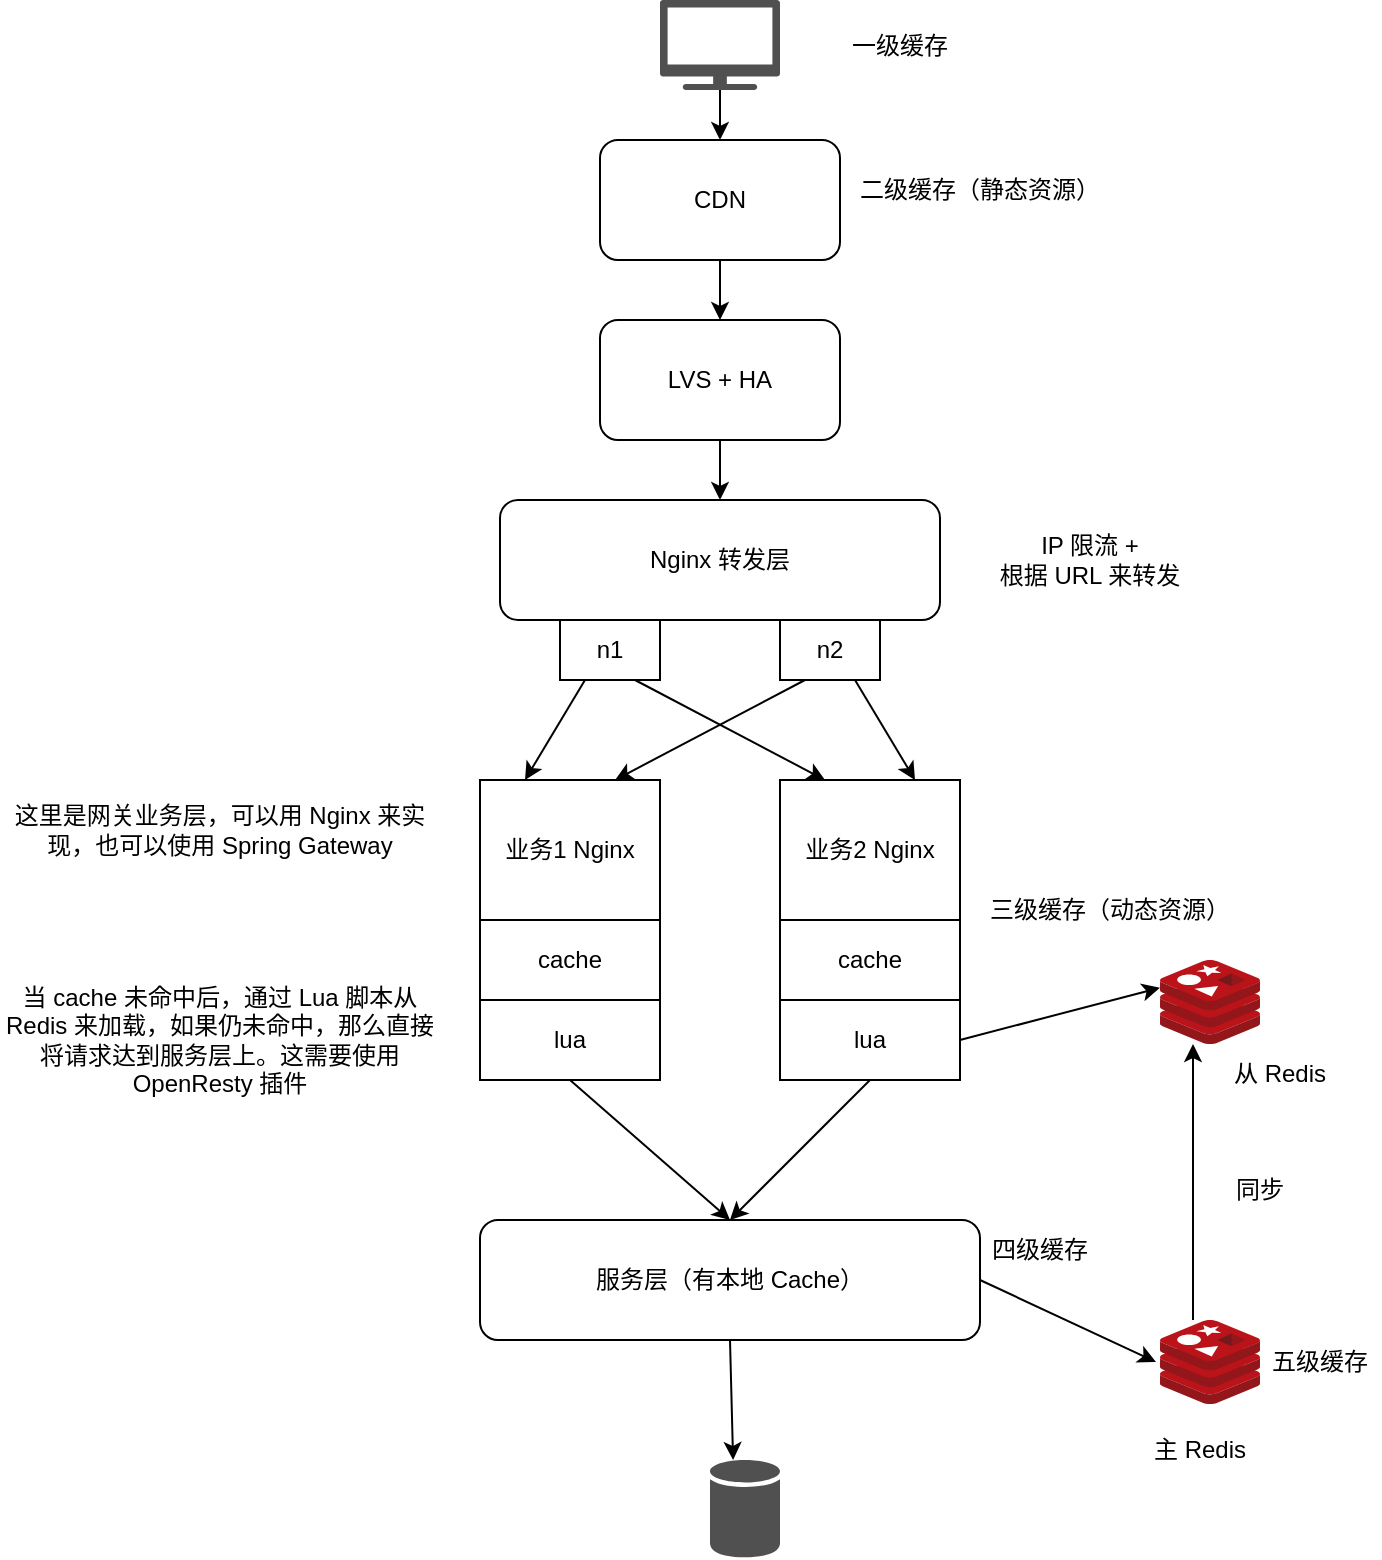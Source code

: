 <mxfile version="22.1.11" type="device">
  <diagram name="第 1 页" id="nRQ7nzbTvbHtmfxt0QZG">
    <mxGraphModel dx="1292" dy="855" grid="1" gridSize="10" guides="1" tooltips="1" connect="1" arrows="1" fold="1" page="1" pageScale="1" pageWidth="827" pageHeight="1169" math="0" shadow="0">
      <root>
        <mxCell id="0" />
        <mxCell id="1" parent="0" />
        <mxCell id="HxAb39GyFj67bqpYNBMt-9" style="rounded=0;orthogonalLoop=1;jettySize=auto;html=1;entryX=0.5;entryY=0;entryDx=0;entryDy=0;" edge="1" parent="1" source="HxAb39GyFj67bqpYNBMt-2" target="HxAb39GyFj67bqpYNBMt-3">
          <mxGeometry relative="1" as="geometry" />
        </mxCell>
        <mxCell id="HxAb39GyFj67bqpYNBMt-2" value="" style="sketch=0;pointerEvents=1;shadow=0;dashed=0;html=1;strokeColor=none;fillColor=#505050;labelPosition=center;verticalLabelPosition=bottom;verticalAlign=top;outlineConnect=0;align=center;shape=mxgraph.office.devices.tv;points=[[0,0.33,0,0,0],[0,0.67,0,0,0],[0.33,0,0,0,0],[0.33,1,0,0,0],[0.67,0,0,0,0],[0.67,1,0,0,0],[1,0.33,0,0,0],[1,0.67,0,0,0]];" vertex="1" parent="1">
          <mxGeometry x="360" y="90" width="60" height="45" as="geometry" />
        </mxCell>
        <mxCell id="HxAb39GyFj67bqpYNBMt-10" style="rounded=0;orthogonalLoop=1;jettySize=auto;html=1;exitX=0.5;exitY=1;exitDx=0;exitDy=0;entryX=0.5;entryY=0;entryDx=0;entryDy=0;" edge="1" parent="1" source="HxAb39GyFj67bqpYNBMt-3" target="HxAb39GyFj67bqpYNBMt-4">
          <mxGeometry relative="1" as="geometry" />
        </mxCell>
        <mxCell id="HxAb39GyFj67bqpYNBMt-3" value="CDN" style="rounded=1;whiteSpace=wrap;html=1;" vertex="1" parent="1">
          <mxGeometry x="330" y="160" width="120" height="60" as="geometry" />
        </mxCell>
        <mxCell id="HxAb39GyFj67bqpYNBMt-11" style="rounded=0;orthogonalLoop=1;jettySize=auto;html=1;exitX=0.5;exitY=1;exitDx=0;exitDy=0;entryX=0.5;entryY=0;entryDx=0;entryDy=0;" edge="1" parent="1" source="HxAb39GyFj67bqpYNBMt-4" target="HxAb39GyFj67bqpYNBMt-6">
          <mxGeometry relative="1" as="geometry" />
        </mxCell>
        <mxCell id="HxAb39GyFj67bqpYNBMt-4" value="LVS + HA" style="rounded=1;whiteSpace=wrap;html=1;" vertex="1" parent="1">
          <mxGeometry x="330" y="250" width="120" height="60" as="geometry" />
        </mxCell>
        <mxCell id="HxAb39GyFj67bqpYNBMt-6" value="Nginx 转发层" style="rounded=1;whiteSpace=wrap;html=1;" vertex="1" parent="1">
          <mxGeometry x="280" y="340" width="220" height="60" as="geometry" />
        </mxCell>
        <mxCell id="HxAb39GyFj67bqpYNBMt-8" value="IP 限流 +&lt;br&gt;根据 URL 来转发" style="text;html=1;strokeColor=none;fillColor=none;align=center;verticalAlign=middle;whiteSpace=wrap;rounded=0;" vertex="1" parent="1">
          <mxGeometry x="500" y="355" width="150" height="30" as="geometry" />
        </mxCell>
        <mxCell id="HxAb39GyFj67bqpYNBMt-16" style="rounded=0;orthogonalLoop=1;jettySize=auto;html=1;exitX=0.25;exitY=1;exitDx=0;exitDy=0;entryX=0.25;entryY=0;entryDx=0;entryDy=0;" edge="1" parent="1" source="HxAb39GyFj67bqpYNBMt-12" target="HxAb39GyFj67bqpYNBMt-14">
          <mxGeometry relative="1" as="geometry" />
        </mxCell>
        <mxCell id="HxAb39GyFj67bqpYNBMt-17" style="rounded=0;orthogonalLoop=1;jettySize=auto;html=1;exitX=0.75;exitY=1;exitDx=0;exitDy=0;entryX=0.25;entryY=0;entryDx=0;entryDy=0;" edge="1" parent="1" source="HxAb39GyFj67bqpYNBMt-12" target="HxAb39GyFj67bqpYNBMt-15">
          <mxGeometry relative="1" as="geometry" />
        </mxCell>
        <mxCell id="HxAb39GyFj67bqpYNBMt-12" value="n1" style="rounded=0;whiteSpace=wrap;html=1;" vertex="1" parent="1">
          <mxGeometry x="310" y="400" width="50" height="30" as="geometry" />
        </mxCell>
        <mxCell id="HxAb39GyFj67bqpYNBMt-18" style="rounded=0;orthogonalLoop=1;jettySize=auto;html=1;exitX=0.25;exitY=1;exitDx=0;exitDy=0;entryX=0.75;entryY=0;entryDx=0;entryDy=0;" edge="1" parent="1" source="HxAb39GyFj67bqpYNBMt-13" target="HxAb39GyFj67bqpYNBMt-14">
          <mxGeometry relative="1" as="geometry" />
        </mxCell>
        <mxCell id="HxAb39GyFj67bqpYNBMt-19" style="rounded=0;orthogonalLoop=1;jettySize=auto;html=1;exitX=0.75;exitY=1;exitDx=0;exitDy=0;entryX=0.75;entryY=0;entryDx=0;entryDy=0;" edge="1" parent="1" source="HxAb39GyFj67bqpYNBMt-13" target="HxAb39GyFj67bqpYNBMt-15">
          <mxGeometry relative="1" as="geometry" />
        </mxCell>
        <mxCell id="HxAb39GyFj67bqpYNBMt-13" value="n2" style="rounded=0;whiteSpace=wrap;html=1;" vertex="1" parent="1">
          <mxGeometry x="420" y="400" width="50" height="30" as="geometry" />
        </mxCell>
        <mxCell id="HxAb39GyFj67bqpYNBMt-14" value="业务1 Nginx" style="rounded=0;whiteSpace=wrap;html=1;" vertex="1" parent="1">
          <mxGeometry x="270" y="480" width="90" height="70" as="geometry" />
        </mxCell>
        <mxCell id="HxAb39GyFj67bqpYNBMt-15" value="业务2 Nginx" style="rounded=0;whiteSpace=wrap;html=1;" vertex="1" parent="1">
          <mxGeometry x="420" y="480" width="90" height="70" as="geometry" />
        </mxCell>
        <mxCell id="HxAb39GyFj67bqpYNBMt-20" value="cache" style="rounded=0;whiteSpace=wrap;html=1;" vertex="1" parent="1">
          <mxGeometry x="420" y="550" width="90" height="40" as="geometry" />
        </mxCell>
        <mxCell id="HxAb39GyFj67bqpYNBMt-36" style="rounded=0;orthogonalLoop=1;jettySize=auto;html=1;exitX=0.5;exitY=1;exitDx=0;exitDy=0;entryX=0.5;entryY=0;entryDx=0;entryDy=0;" edge="1" parent="1" source="HxAb39GyFj67bqpYNBMt-21" target="HxAb39GyFj67bqpYNBMt-26">
          <mxGeometry relative="1" as="geometry">
            <mxPoint x="400" y="700" as="targetPoint" />
          </mxGeometry>
        </mxCell>
        <mxCell id="HxAb39GyFj67bqpYNBMt-21" value="lua" style="rounded=0;whiteSpace=wrap;html=1;" vertex="1" parent="1">
          <mxGeometry x="420" y="590" width="90" height="40" as="geometry" />
        </mxCell>
        <mxCell id="HxAb39GyFj67bqpYNBMt-22" value="cache" style="rounded=0;whiteSpace=wrap;html=1;" vertex="1" parent="1">
          <mxGeometry x="270" y="550" width="90" height="40" as="geometry" />
        </mxCell>
        <mxCell id="HxAb39GyFj67bqpYNBMt-35" style="rounded=0;orthogonalLoop=1;jettySize=auto;html=1;exitX=0.5;exitY=1;exitDx=0;exitDy=0;entryX=0.5;entryY=0;entryDx=0;entryDy=0;" edge="1" parent="1" source="HxAb39GyFj67bqpYNBMt-23" target="HxAb39GyFj67bqpYNBMt-26">
          <mxGeometry relative="1" as="geometry" />
        </mxCell>
        <mxCell id="HxAb39GyFj67bqpYNBMt-23" value="lua" style="rounded=0;whiteSpace=wrap;html=1;" vertex="1" parent="1">
          <mxGeometry x="270" y="590" width="90" height="40" as="geometry" />
        </mxCell>
        <mxCell id="HxAb39GyFj67bqpYNBMt-24" value="" style="image;sketch=0;aspect=fixed;html=1;points=[[0,0.33,0,0,0],[0,0.67,0,0,0],[0.33,0,0,0,0],[0.33,1,0,0,0],[0.67,0,0,0,0],[0.67,1,0,0,0],[1,0.33,0,0,0],[1,0.67,0,0,0]];align=center;fontSize=12;image=img/lib/mscae/Cache_Redis_Product.svg;" vertex="1" parent="1">
          <mxGeometry x="610" y="570" width="50" height="42" as="geometry" />
        </mxCell>
        <mxCell id="HxAb39GyFj67bqpYNBMt-25" style="rounded=0;orthogonalLoop=1;jettySize=auto;html=1;exitX=1;exitY=0.5;exitDx=0;exitDy=0;entryX=0;entryY=0.33;entryDx=0;entryDy=0;entryPerimeter=0;" edge="1" parent="1" source="HxAb39GyFj67bqpYNBMt-21" target="HxAb39GyFj67bqpYNBMt-24">
          <mxGeometry relative="1" as="geometry" />
        </mxCell>
        <mxCell id="HxAb39GyFj67bqpYNBMt-26" value="服务层（有本地 Cache）" style="rounded=1;whiteSpace=wrap;html=1;" vertex="1" parent="1">
          <mxGeometry x="270" y="700" width="250" height="60" as="geometry" />
        </mxCell>
        <mxCell id="HxAb39GyFj67bqpYNBMt-27" value="" style="image;sketch=0;aspect=fixed;html=1;points=[[0,0.33,0,0,0],[0,0.67,0,0,0],[0.33,0,0,0,0],[0.33,1,0,0,0],[0.67,0,0,0,0],[0.67,1,0,0,0],[1,0.33,0,0,0],[1,0.67,0,0,0]];align=center;fontSize=12;image=img/lib/mscae/Cache_Redis_Product.svg;" vertex="1" parent="1">
          <mxGeometry x="610" y="750" width="50" height="42" as="geometry" />
        </mxCell>
        <mxCell id="HxAb39GyFj67bqpYNBMt-28" style="rounded=0;orthogonalLoop=1;jettySize=auto;html=1;exitX=1;exitY=0.5;exitDx=0;exitDy=0;entryX=-0.04;entryY=0.5;entryDx=0;entryDy=0;entryPerimeter=0;" edge="1" parent="1" source="HxAb39GyFj67bqpYNBMt-26" target="HxAb39GyFj67bqpYNBMt-27">
          <mxGeometry relative="1" as="geometry" />
        </mxCell>
        <mxCell id="HxAb39GyFj67bqpYNBMt-29" style="rounded=0;orthogonalLoop=1;jettySize=auto;html=1;exitX=0.33;exitY=0;exitDx=0;exitDy=0;exitPerimeter=0;entryX=0.33;entryY=1;entryDx=0;entryDy=0;entryPerimeter=0;" edge="1" parent="1" source="HxAb39GyFj67bqpYNBMt-27" target="HxAb39GyFj67bqpYNBMt-24">
          <mxGeometry relative="1" as="geometry" />
        </mxCell>
        <mxCell id="HxAb39GyFj67bqpYNBMt-30" value="主 Redis" style="text;html=1;strokeColor=none;fillColor=none;align=center;verticalAlign=middle;whiteSpace=wrap;rounded=0;" vertex="1" parent="1">
          <mxGeometry x="600" y="800" width="60" height="30" as="geometry" />
        </mxCell>
        <mxCell id="HxAb39GyFj67bqpYNBMt-31" value="从 Redis" style="text;html=1;strokeColor=none;fillColor=none;align=center;verticalAlign=middle;whiteSpace=wrap;rounded=0;" vertex="1" parent="1">
          <mxGeometry x="640" y="612" width="60" height="30" as="geometry" />
        </mxCell>
        <mxCell id="HxAb39GyFj67bqpYNBMt-32" value="同步" style="text;html=1;strokeColor=none;fillColor=none;align=center;verticalAlign=middle;whiteSpace=wrap;rounded=0;" vertex="1" parent="1">
          <mxGeometry x="630" y="670" width="60" height="30" as="geometry" />
        </mxCell>
        <mxCell id="HxAb39GyFj67bqpYNBMt-33" value="" style="sketch=0;shadow=0;dashed=0;html=1;strokeColor=none;fillColor=#505050;labelPosition=center;verticalLabelPosition=bottom;verticalAlign=top;outlineConnect=0;align=center;shape=mxgraph.office.databases.database;points=[[0,0.33,0,0,0],[0,0.67,0,0,0],[0.33,0,0,0,0],[0.33,1,0,0,0],[0.67,0,0,0,0],[0.67,1,0,0,0],[1,0.33,0,0,0],[1,0.67,0,0,0]];" vertex="1" parent="1">
          <mxGeometry x="385" y="820" width="35" height="49" as="geometry" />
        </mxCell>
        <mxCell id="HxAb39GyFj67bqpYNBMt-34" style="rounded=0;orthogonalLoop=1;jettySize=auto;html=1;exitX=0.5;exitY=1;exitDx=0;exitDy=0;entryX=0.33;entryY=0;entryDx=0;entryDy=0;entryPerimeter=0;" edge="1" parent="1" source="HxAb39GyFj67bqpYNBMt-26" target="HxAb39GyFj67bqpYNBMt-33">
          <mxGeometry relative="1" as="geometry" />
        </mxCell>
        <mxCell id="HxAb39GyFj67bqpYNBMt-38" value="一级缓存" style="text;html=1;strokeColor=none;fillColor=none;align=center;verticalAlign=middle;whiteSpace=wrap;rounded=0;" vertex="1" parent="1">
          <mxGeometry x="450" y="97.5" width="60" height="30" as="geometry" />
        </mxCell>
        <mxCell id="HxAb39GyFj67bqpYNBMt-39" value="二级缓存（静态资源）" style="text;html=1;strokeColor=none;fillColor=none;align=center;verticalAlign=middle;whiteSpace=wrap;rounded=0;" vertex="1" parent="1">
          <mxGeometry x="450" y="170" width="140" height="30" as="geometry" />
        </mxCell>
        <mxCell id="HxAb39GyFj67bqpYNBMt-40" value="当 cache 未命中后，通过 Lua 脚本从 Redis 来加载，如果仍未命中，那么直接将请求达到服务层上。这需要使用 OpenResty 插件" style="text;html=1;strokeColor=none;fillColor=none;align=center;verticalAlign=middle;whiteSpace=wrap;rounded=0;" vertex="1" parent="1">
          <mxGeometry x="30" y="595" width="220" height="30" as="geometry" />
        </mxCell>
        <mxCell id="HxAb39GyFj67bqpYNBMt-41" value="这里是网关业务层，可以用 Nginx 来实现，也可以使用 Spring Gateway" style="text;html=1;strokeColor=none;fillColor=none;align=center;verticalAlign=middle;whiteSpace=wrap;rounded=0;" vertex="1" parent="1">
          <mxGeometry x="30" y="490" width="220" height="30" as="geometry" />
        </mxCell>
        <mxCell id="HxAb39GyFj67bqpYNBMt-42" value="三级缓存（动态资源）" style="text;html=1;strokeColor=none;fillColor=none;align=center;verticalAlign=middle;whiteSpace=wrap;rounded=0;" vertex="1" parent="1">
          <mxGeometry x="510" y="530" width="150" height="30" as="geometry" />
        </mxCell>
        <mxCell id="HxAb39GyFj67bqpYNBMt-43" value="四级缓存" style="text;html=1;strokeColor=none;fillColor=none;align=center;verticalAlign=middle;whiteSpace=wrap;rounded=0;" vertex="1" parent="1">
          <mxGeometry x="520" y="700" width="60" height="30" as="geometry" />
        </mxCell>
        <mxCell id="HxAb39GyFj67bqpYNBMt-44" value="五级缓存" style="text;html=1;strokeColor=none;fillColor=none;align=center;verticalAlign=middle;whiteSpace=wrap;rounded=0;" vertex="1" parent="1">
          <mxGeometry x="660" y="756" width="60" height="30" as="geometry" />
        </mxCell>
      </root>
    </mxGraphModel>
  </diagram>
</mxfile>
